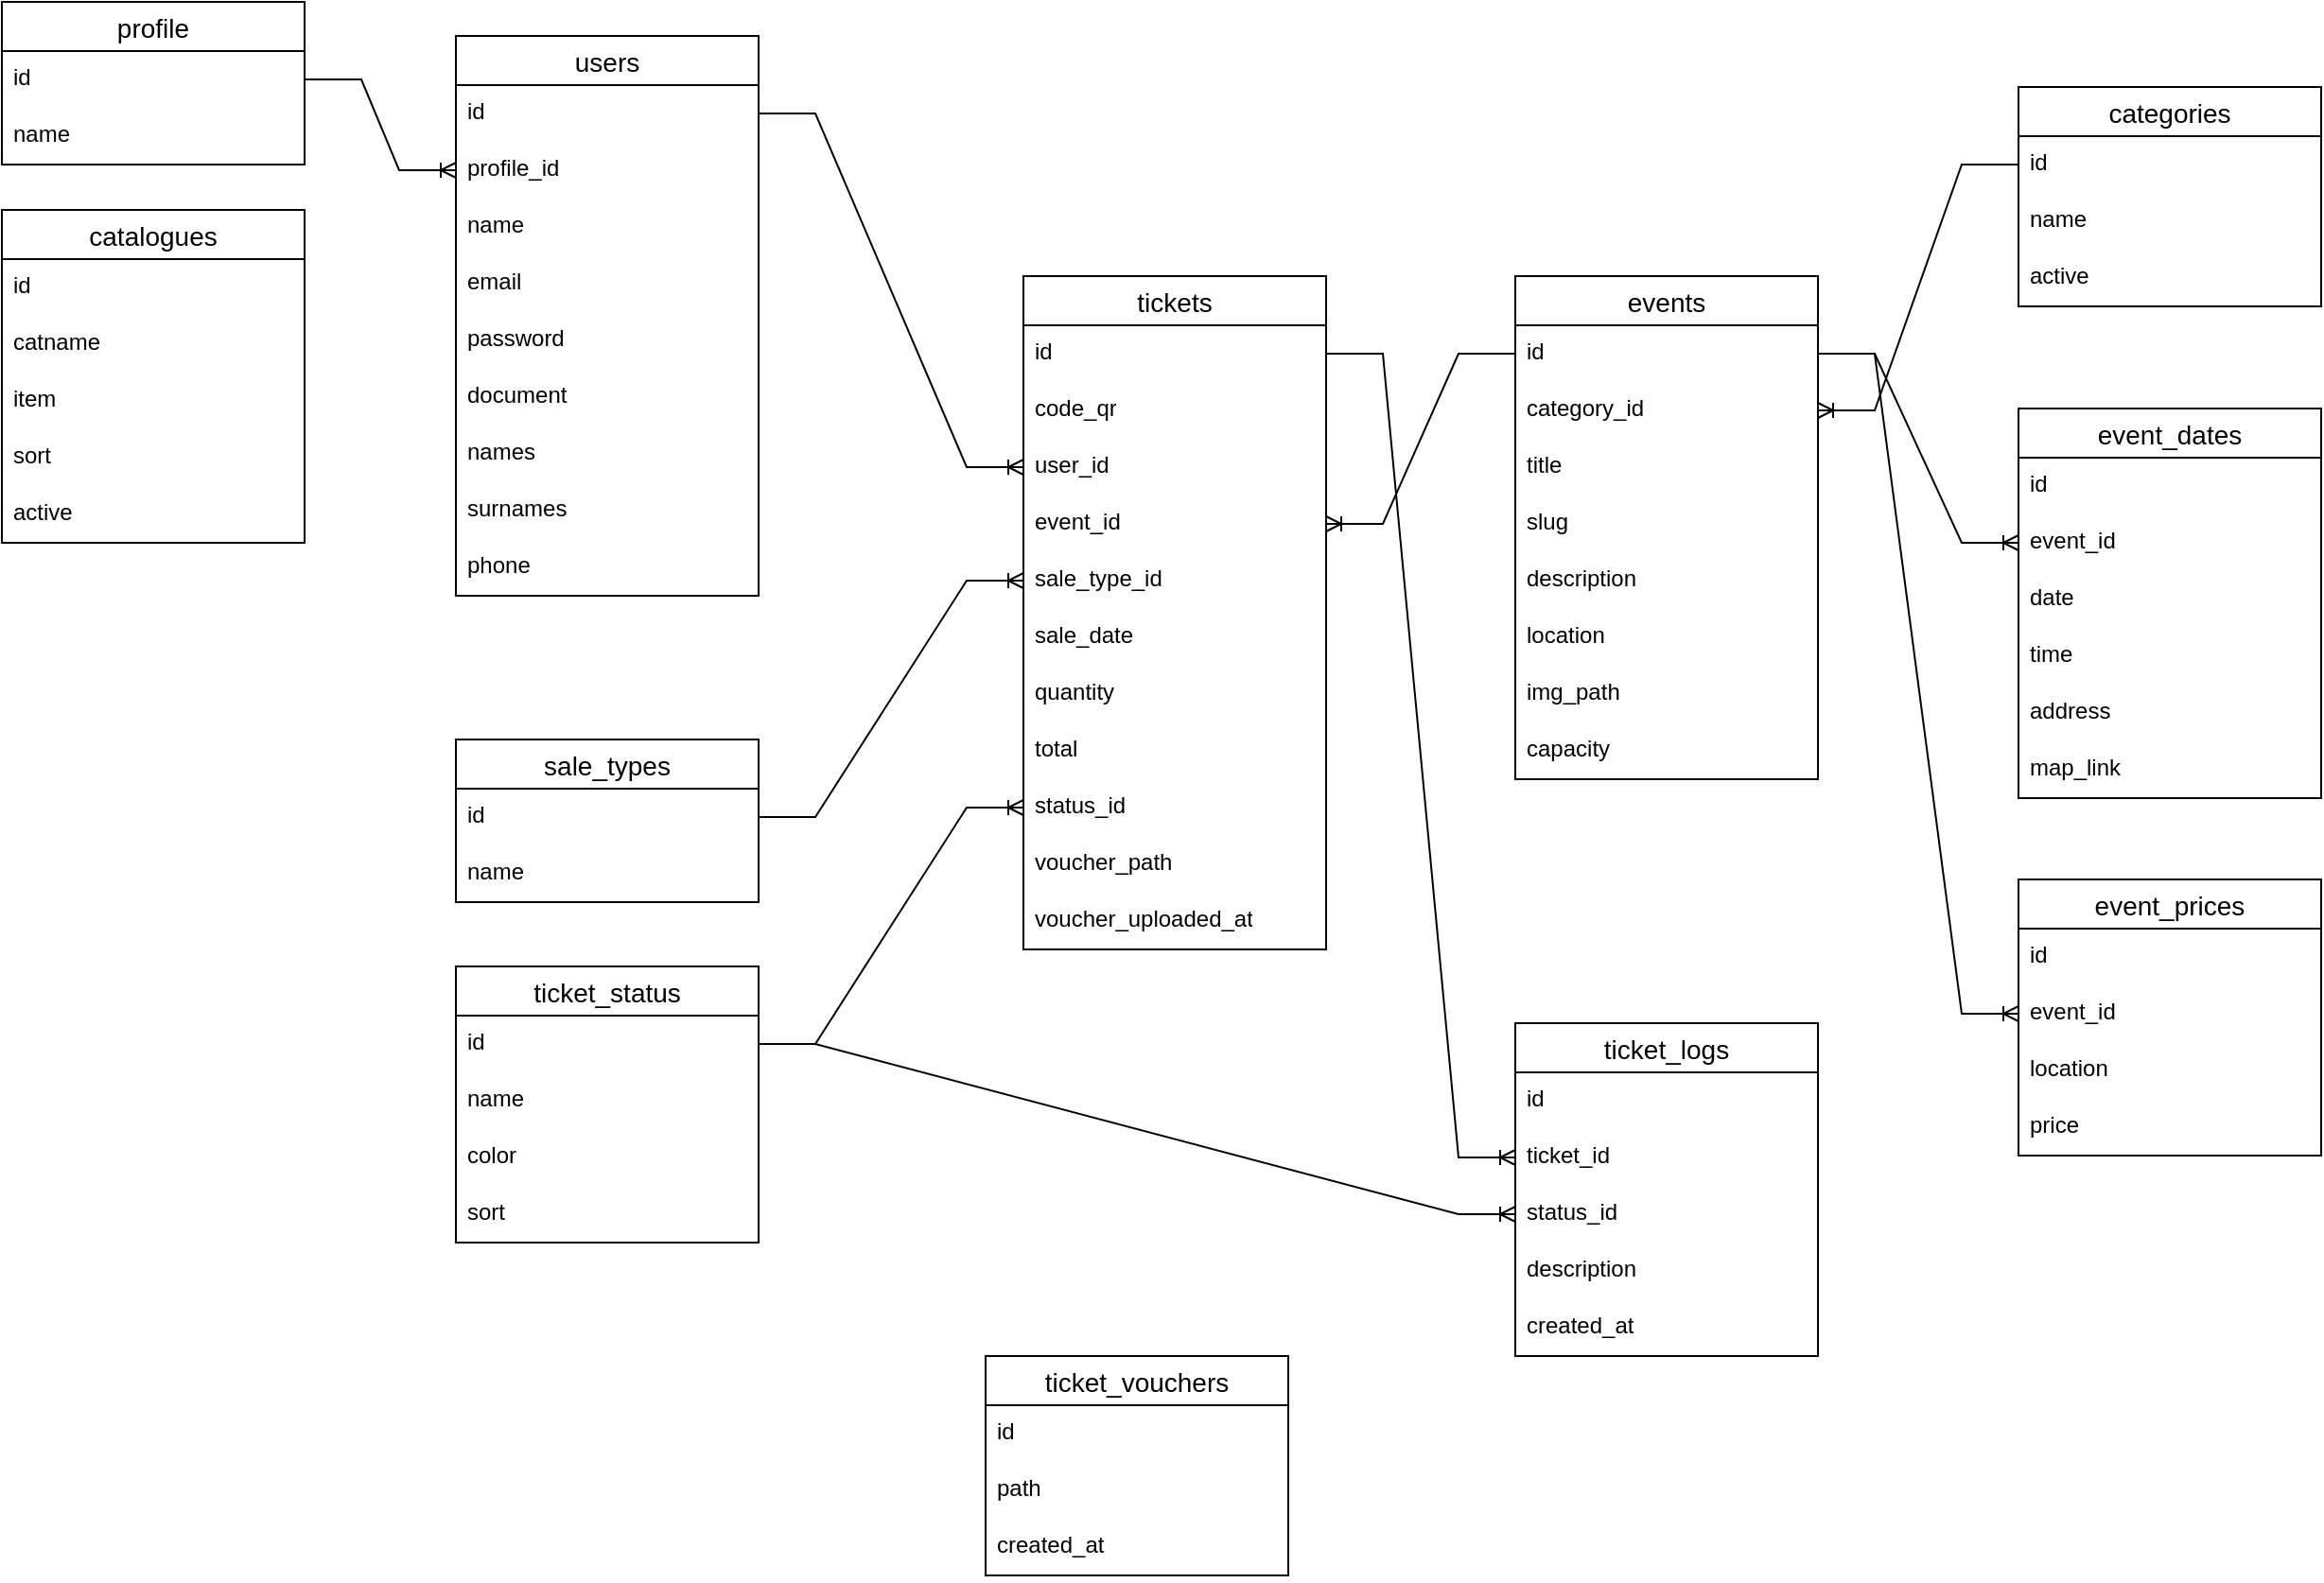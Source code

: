 <mxfile version="24.6.5" type="github">
  <diagram name="Página-1" id="-d7SD07cnn0HYnGidcAS">
    <mxGraphModel dx="2901" dy="818" grid="1" gridSize="10" guides="1" tooltips="1" connect="1" arrows="1" fold="1" page="1" pageScale="1" pageWidth="827" pageHeight="1169" math="0" shadow="0">
      <root>
        <mxCell id="0" />
        <mxCell id="1" parent="0" />
        <mxCell id="H8ktE2AJCCBWgExRrxpA-14" value="users" style="swimlane;fontStyle=0;childLayout=stackLayout;horizontal=1;startSize=26;horizontalStack=0;resizeParent=1;resizeParentMax=0;resizeLast=0;collapsible=1;marginBottom=0;align=center;fontSize=14;" parent="1" vertex="1">
          <mxGeometry x="-560" y="38" width="160" height="296" as="geometry" />
        </mxCell>
        <mxCell id="H8ktE2AJCCBWgExRrxpA-15" value="id" style="text;strokeColor=none;fillColor=none;spacingLeft=4;spacingRight=4;overflow=hidden;rotatable=0;points=[[0,0.5],[1,0.5]];portConstraint=eastwest;fontSize=12;whiteSpace=wrap;html=1;" parent="H8ktE2AJCCBWgExRrxpA-14" vertex="1">
          <mxGeometry y="26" width="160" height="30" as="geometry" />
        </mxCell>
        <mxCell id="zKqckRXuRE4h2Hn4GKFf-29" value="profile_id" style="text;strokeColor=none;fillColor=none;spacingLeft=4;spacingRight=4;overflow=hidden;rotatable=0;points=[[0,0.5],[1,0.5]];portConstraint=eastwest;fontSize=12;whiteSpace=wrap;html=1;" vertex="1" parent="H8ktE2AJCCBWgExRrxpA-14">
          <mxGeometry y="56" width="160" height="30" as="geometry" />
        </mxCell>
        <mxCell id="H8ktE2AJCCBWgExRrxpA-16" value="name" style="text;strokeColor=none;fillColor=none;spacingLeft=4;spacingRight=4;overflow=hidden;rotatable=0;points=[[0,0.5],[1,0.5]];portConstraint=eastwest;fontSize=12;whiteSpace=wrap;html=1;" parent="H8ktE2AJCCBWgExRrxpA-14" vertex="1">
          <mxGeometry y="86" width="160" height="30" as="geometry" />
        </mxCell>
        <mxCell id="H8ktE2AJCCBWgExRrxpA-17" value="email" style="text;strokeColor=none;fillColor=none;spacingLeft=4;spacingRight=4;overflow=hidden;rotatable=0;points=[[0,0.5],[1,0.5]];portConstraint=eastwest;fontSize=12;whiteSpace=wrap;html=1;" parent="H8ktE2AJCCBWgExRrxpA-14" vertex="1">
          <mxGeometry y="116" width="160" height="30" as="geometry" />
        </mxCell>
        <mxCell id="zKqckRXuRE4h2Hn4GKFf-28" value="password" style="text;strokeColor=none;fillColor=none;spacingLeft=4;spacingRight=4;overflow=hidden;rotatable=0;points=[[0,0.5],[1,0.5]];portConstraint=eastwest;fontSize=12;whiteSpace=wrap;html=1;" vertex="1" parent="H8ktE2AJCCBWgExRrxpA-14">
          <mxGeometry y="146" width="160" height="30" as="geometry" />
        </mxCell>
        <mxCell id="zKqckRXuRE4h2Hn4GKFf-26" value="document" style="text;strokeColor=none;fillColor=none;spacingLeft=4;spacingRight=4;overflow=hidden;rotatable=0;points=[[0,0.5],[1,0.5]];portConstraint=eastwest;fontSize=12;whiteSpace=wrap;html=1;" vertex="1" parent="H8ktE2AJCCBWgExRrxpA-14">
          <mxGeometry y="176" width="160" height="30" as="geometry" />
        </mxCell>
        <mxCell id="zKqckRXuRE4h2Hn4GKFf-24" value="names" style="text;strokeColor=none;fillColor=none;spacingLeft=4;spacingRight=4;overflow=hidden;rotatable=0;points=[[0,0.5],[1,0.5]];portConstraint=eastwest;fontSize=12;whiteSpace=wrap;html=1;" vertex="1" parent="H8ktE2AJCCBWgExRrxpA-14">
          <mxGeometry y="206" width="160" height="30" as="geometry" />
        </mxCell>
        <mxCell id="zKqckRXuRE4h2Hn4GKFf-25" value="surnames" style="text;strokeColor=none;fillColor=none;spacingLeft=4;spacingRight=4;overflow=hidden;rotatable=0;points=[[0,0.5],[1,0.5]];portConstraint=eastwest;fontSize=12;whiteSpace=wrap;html=1;" vertex="1" parent="H8ktE2AJCCBWgExRrxpA-14">
          <mxGeometry y="236" width="160" height="30" as="geometry" />
        </mxCell>
        <mxCell id="zKqckRXuRE4h2Hn4GKFf-27" value="phone" style="text;strokeColor=none;fillColor=none;spacingLeft=4;spacingRight=4;overflow=hidden;rotatable=0;points=[[0,0.5],[1,0.5]];portConstraint=eastwest;fontSize=12;whiteSpace=wrap;html=1;" vertex="1" parent="H8ktE2AJCCBWgExRrxpA-14">
          <mxGeometry y="266" width="160" height="30" as="geometry" />
        </mxCell>
        <mxCell id="H8ktE2AJCCBWgExRrxpA-18" value="profile" style="swimlane;fontStyle=0;childLayout=stackLayout;horizontal=1;startSize=26;horizontalStack=0;resizeParent=1;resizeParentMax=0;resizeLast=0;collapsible=1;marginBottom=0;align=center;fontSize=14;" parent="1" vertex="1">
          <mxGeometry x="-800" y="20" width="160" height="86" as="geometry" />
        </mxCell>
        <mxCell id="H8ktE2AJCCBWgExRrxpA-19" value="id" style="text;strokeColor=none;fillColor=none;spacingLeft=4;spacingRight=4;overflow=hidden;rotatable=0;points=[[0,0.5],[1,0.5]];portConstraint=eastwest;fontSize=12;whiteSpace=wrap;html=1;" parent="H8ktE2AJCCBWgExRrxpA-18" vertex="1">
          <mxGeometry y="26" width="160" height="30" as="geometry" />
        </mxCell>
        <mxCell id="zKqckRXuRE4h2Hn4GKFf-4" value="name" style="text;strokeColor=none;fillColor=none;spacingLeft=4;spacingRight=4;overflow=hidden;rotatable=0;points=[[0,0.5],[1,0.5]];portConstraint=eastwest;fontSize=12;whiteSpace=wrap;html=1;" vertex="1" parent="H8ktE2AJCCBWgExRrxpA-18">
          <mxGeometry y="56" width="160" height="30" as="geometry" />
        </mxCell>
        <mxCell id="H8ktE2AJCCBWgExRrxpA-22" value="events" style="swimlane;fontStyle=0;childLayout=stackLayout;horizontal=1;startSize=26;horizontalStack=0;resizeParent=1;resizeParentMax=0;resizeLast=0;collapsible=1;marginBottom=0;align=center;fontSize=14;" parent="1" vertex="1">
          <mxGeometry y="165" width="160" height="266" as="geometry" />
        </mxCell>
        <mxCell id="H8ktE2AJCCBWgExRrxpA-23" value="id" style="text;strokeColor=none;fillColor=none;spacingLeft=4;spacingRight=4;overflow=hidden;rotatable=0;points=[[0,0.5],[1,0.5]];portConstraint=eastwest;fontSize=12;whiteSpace=wrap;html=1;" parent="H8ktE2AJCCBWgExRrxpA-22" vertex="1">
          <mxGeometry y="26" width="160" height="30" as="geometry" />
        </mxCell>
        <mxCell id="H8ktE2AJCCBWgExRrxpA-30" value="category_id" style="text;strokeColor=none;fillColor=none;spacingLeft=4;spacingRight=4;overflow=hidden;rotatable=0;points=[[0,0.5],[1,0.5]];portConstraint=eastwest;fontSize=12;whiteSpace=wrap;html=1;" parent="H8ktE2AJCCBWgExRrxpA-22" vertex="1">
          <mxGeometry y="56" width="160" height="30" as="geometry" />
        </mxCell>
        <mxCell id="H8ktE2AJCCBWgExRrxpA-24" value="title" style="text;strokeColor=none;fillColor=none;spacingLeft=4;spacingRight=4;overflow=hidden;rotatable=0;points=[[0,0.5],[1,0.5]];portConstraint=eastwest;fontSize=12;whiteSpace=wrap;html=1;" parent="H8ktE2AJCCBWgExRrxpA-22" vertex="1">
          <mxGeometry y="86" width="160" height="30" as="geometry" />
        </mxCell>
        <mxCell id="H8ktE2AJCCBWgExRrxpA-25" value="slug" style="text;strokeColor=none;fillColor=none;spacingLeft=4;spacingRight=4;overflow=hidden;rotatable=0;points=[[0,0.5],[1,0.5]];portConstraint=eastwest;fontSize=12;whiteSpace=wrap;html=1;" parent="H8ktE2AJCCBWgExRrxpA-22" vertex="1">
          <mxGeometry y="116" width="160" height="30" as="geometry" />
        </mxCell>
        <mxCell id="H8ktE2AJCCBWgExRrxpA-27" value="description" style="text;strokeColor=none;fillColor=none;spacingLeft=4;spacingRight=4;overflow=hidden;rotatable=0;points=[[0,0.5],[1,0.5]];portConstraint=eastwest;fontSize=12;whiteSpace=wrap;html=1;" parent="H8ktE2AJCCBWgExRrxpA-22" vertex="1">
          <mxGeometry y="146" width="160" height="30" as="geometry" />
        </mxCell>
        <mxCell id="H8ktE2AJCCBWgExRrxpA-26" value="location" style="text;strokeColor=none;fillColor=none;spacingLeft=4;spacingRight=4;overflow=hidden;rotatable=0;points=[[0,0.5],[1,0.5]];portConstraint=eastwest;fontSize=12;whiteSpace=wrap;html=1;" parent="H8ktE2AJCCBWgExRrxpA-22" vertex="1">
          <mxGeometry y="176" width="160" height="30" as="geometry" />
        </mxCell>
        <mxCell id="H8ktE2AJCCBWgExRrxpA-28" value="img_path" style="text;strokeColor=none;fillColor=none;spacingLeft=4;spacingRight=4;overflow=hidden;rotatable=0;points=[[0,0.5],[1,0.5]];portConstraint=eastwest;fontSize=12;whiteSpace=wrap;html=1;" parent="H8ktE2AJCCBWgExRrxpA-22" vertex="1">
          <mxGeometry y="206" width="160" height="30" as="geometry" />
        </mxCell>
        <mxCell id="H8ktE2AJCCBWgExRrxpA-39" value="capacity" style="text;strokeColor=none;fillColor=none;spacingLeft=4;spacingRight=4;overflow=hidden;rotatable=0;points=[[0,0.5],[1,0.5]];portConstraint=eastwest;fontSize=12;whiteSpace=wrap;html=1;" parent="H8ktE2AJCCBWgExRrxpA-22" vertex="1">
          <mxGeometry y="236" width="160" height="30" as="geometry" />
        </mxCell>
        <mxCell id="H8ktE2AJCCBWgExRrxpA-31" value="tickets" style="swimlane;fontStyle=0;childLayout=stackLayout;horizontal=1;startSize=26;horizontalStack=0;resizeParent=1;resizeParentMax=0;resizeLast=0;collapsible=1;marginBottom=0;align=center;fontSize=14;" parent="1" vertex="1">
          <mxGeometry x="-260" y="165" width="160" height="356" as="geometry" />
        </mxCell>
        <mxCell id="H8ktE2AJCCBWgExRrxpA-32" value="id" style="text;strokeColor=none;fillColor=none;spacingLeft=4;spacingRight=4;overflow=hidden;rotatable=0;points=[[0,0.5],[1,0.5]];portConstraint=eastwest;fontSize=12;whiteSpace=wrap;html=1;" parent="H8ktE2AJCCBWgExRrxpA-31" vertex="1">
          <mxGeometry y="26" width="160" height="30" as="geometry" />
        </mxCell>
        <mxCell id="zKqckRXuRE4h2Hn4GKFf-15" value="code_qr" style="text;strokeColor=none;fillColor=none;spacingLeft=4;spacingRight=4;overflow=hidden;rotatable=0;points=[[0,0.5],[1,0.5]];portConstraint=eastwest;fontSize=12;whiteSpace=wrap;html=1;" vertex="1" parent="H8ktE2AJCCBWgExRrxpA-31">
          <mxGeometry y="56" width="160" height="30" as="geometry" />
        </mxCell>
        <mxCell id="H8ktE2AJCCBWgExRrxpA-33" value="user_id" style="text;strokeColor=none;fillColor=none;spacingLeft=4;spacingRight=4;overflow=hidden;rotatable=0;points=[[0,0.5],[1,0.5]];portConstraint=eastwest;fontSize=12;whiteSpace=wrap;html=1;" parent="H8ktE2AJCCBWgExRrxpA-31" vertex="1">
          <mxGeometry y="86" width="160" height="30" as="geometry" />
        </mxCell>
        <mxCell id="H8ktE2AJCCBWgExRrxpA-34" value="event_id" style="text;strokeColor=none;fillColor=none;spacingLeft=4;spacingRight=4;overflow=hidden;rotatable=0;points=[[0,0.5],[1,0.5]];portConstraint=eastwest;fontSize=12;whiteSpace=wrap;html=1;" parent="H8ktE2AJCCBWgExRrxpA-31" vertex="1">
          <mxGeometry y="116" width="160" height="30" as="geometry" />
        </mxCell>
        <mxCell id="zKqckRXuRE4h2Hn4GKFf-10" value="sale_type_id" style="text;strokeColor=none;fillColor=none;spacingLeft=4;spacingRight=4;overflow=hidden;rotatable=0;points=[[0,0.5],[1,0.5]];portConstraint=eastwest;fontSize=12;whiteSpace=wrap;html=1;" vertex="1" parent="H8ktE2AJCCBWgExRrxpA-31">
          <mxGeometry y="146" width="160" height="30" as="geometry" />
        </mxCell>
        <mxCell id="zKqckRXuRE4h2Hn4GKFf-12" value="sale_date" style="text;strokeColor=none;fillColor=none;spacingLeft=4;spacingRight=4;overflow=hidden;rotatable=0;points=[[0,0.5],[1,0.5]];portConstraint=eastwest;fontSize=12;whiteSpace=wrap;html=1;" vertex="1" parent="H8ktE2AJCCBWgExRrxpA-31">
          <mxGeometry y="176" width="160" height="30" as="geometry" />
        </mxCell>
        <mxCell id="zKqckRXuRE4h2Hn4GKFf-14" value="quantity" style="text;strokeColor=none;fillColor=none;spacingLeft=4;spacingRight=4;overflow=hidden;rotatable=0;points=[[0,0.5],[1,0.5]];portConstraint=eastwest;fontSize=12;whiteSpace=wrap;html=1;" vertex="1" parent="H8ktE2AJCCBWgExRrxpA-31">
          <mxGeometry y="206" width="160" height="30" as="geometry" />
        </mxCell>
        <mxCell id="zKqckRXuRE4h2Hn4GKFf-13" value="total" style="text;strokeColor=none;fillColor=none;spacingLeft=4;spacingRight=4;overflow=hidden;rotatable=0;points=[[0,0.5],[1,0.5]];portConstraint=eastwest;fontSize=12;whiteSpace=wrap;html=1;" vertex="1" parent="H8ktE2AJCCBWgExRrxpA-31">
          <mxGeometry y="236" width="160" height="30" as="geometry" />
        </mxCell>
        <mxCell id="zKqckRXuRE4h2Hn4GKFf-21" value="status_id" style="text;strokeColor=none;fillColor=none;spacingLeft=4;spacingRight=4;overflow=hidden;rotatable=0;points=[[0,0.5],[1,0.5]];portConstraint=eastwest;fontSize=12;whiteSpace=wrap;html=1;" vertex="1" parent="H8ktE2AJCCBWgExRrxpA-31">
          <mxGeometry y="266" width="160" height="30" as="geometry" />
        </mxCell>
        <mxCell id="zKqckRXuRE4h2Hn4GKFf-31" value="voucher_path" style="text;strokeColor=none;fillColor=none;spacingLeft=4;spacingRight=4;overflow=hidden;rotatable=0;points=[[0,0.5],[1,0.5]];portConstraint=eastwest;fontSize=12;whiteSpace=wrap;html=1;" vertex="1" parent="H8ktE2AJCCBWgExRrxpA-31">
          <mxGeometry y="296" width="160" height="30" as="geometry" />
        </mxCell>
        <mxCell id="zKqckRXuRE4h2Hn4GKFf-40" value="voucher_uploaded_at" style="text;strokeColor=none;fillColor=none;spacingLeft=4;spacingRight=4;overflow=hidden;rotatable=0;points=[[0,0.5],[1,0.5]];portConstraint=eastwest;fontSize=12;whiteSpace=wrap;html=1;" vertex="1" parent="H8ktE2AJCCBWgExRrxpA-31">
          <mxGeometry y="326" width="160" height="30" as="geometry" />
        </mxCell>
        <mxCell id="H8ktE2AJCCBWgExRrxpA-35" value="categories" style="swimlane;fontStyle=0;childLayout=stackLayout;horizontal=1;startSize=26;horizontalStack=0;resizeParent=1;resizeParentMax=0;resizeLast=0;collapsible=1;marginBottom=0;align=center;fontSize=14;" parent="1" vertex="1">
          <mxGeometry x="266" y="65" width="160" height="116" as="geometry" />
        </mxCell>
        <mxCell id="H8ktE2AJCCBWgExRrxpA-36" value="id" style="text;strokeColor=none;fillColor=none;spacingLeft=4;spacingRight=4;overflow=hidden;rotatable=0;points=[[0,0.5],[1,0.5]];portConstraint=eastwest;fontSize=12;whiteSpace=wrap;html=1;" parent="H8ktE2AJCCBWgExRrxpA-35" vertex="1">
          <mxGeometry y="26" width="160" height="30" as="geometry" />
        </mxCell>
        <mxCell id="H8ktE2AJCCBWgExRrxpA-37" value="name" style="text;strokeColor=none;fillColor=none;spacingLeft=4;spacingRight=4;overflow=hidden;rotatable=0;points=[[0,0.5],[1,0.5]];portConstraint=eastwest;fontSize=12;whiteSpace=wrap;html=1;" parent="H8ktE2AJCCBWgExRrxpA-35" vertex="1">
          <mxGeometry y="56" width="160" height="30" as="geometry" />
        </mxCell>
        <mxCell id="H8ktE2AJCCBWgExRrxpA-38" value="active" style="text;strokeColor=none;fillColor=none;spacingLeft=4;spacingRight=4;overflow=hidden;rotatable=0;points=[[0,0.5],[1,0.5]];portConstraint=eastwest;fontSize=12;whiteSpace=wrap;html=1;" parent="H8ktE2AJCCBWgExRrxpA-35" vertex="1">
          <mxGeometry y="86" width="160" height="30" as="geometry" />
        </mxCell>
        <mxCell id="H8ktE2AJCCBWgExRrxpA-40" value="event_dates" style="swimlane;fontStyle=0;childLayout=stackLayout;horizontal=1;startSize=26;horizontalStack=0;resizeParent=1;resizeParentMax=0;resizeLast=0;collapsible=1;marginBottom=0;align=center;fontSize=14;" parent="1" vertex="1">
          <mxGeometry x="266" y="235" width="160" height="206" as="geometry" />
        </mxCell>
        <mxCell id="H8ktE2AJCCBWgExRrxpA-41" value="id" style="text;strokeColor=none;fillColor=none;spacingLeft=4;spacingRight=4;overflow=hidden;rotatable=0;points=[[0,0.5],[1,0.5]];portConstraint=eastwest;fontSize=12;whiteSpace=wrap;html=1;" parent="H8ktE2AJCCBWgExRrxpA-40" vertex="1">
          <mxGeometry y="26" width="160" height="30" as="geometry" />
        </mxCell>
        <mxCell id="H8ktE2AJCCBWgExRrxpA-44" value="event_id" style="text;strokeColor=none;fillColor=none;spacingLeft=4;spacingRight=4;overflow=hidden;rotatable=0;points=[[0,0.5],[1,0.5]];portConstraint=eastwest;fontSize=12;whiteSpace=wrap;html=1;" parent="H8ktE2AJCCBWgExRrxpA-40" vertex="1">
          <mxGeometry y="56" width="160" height="30" as="geometry" />
        </mxCell>
        <mxCell id="H8ktE2AJCCBWgExRrxpA-42" value="date" style="text;strokeColor=none;fillColor=none;spacingLeft=4;spacingRight=4;overflow=hidden;rotatable=0;points=[[0,0.5],[1,0.5]];portConstraint=eastwest;fontSize=12;whiteSpace=wrap;html=1;" parent="H8ktE2AJCCBWgExRrxpA-40" vertex="1">
          <mxGeometry y="86" width="160" height="30" as="geometry" />
        </mxCell>
        <mxCell id="H8ktE2AJCCBWgExRrxpA-46" value="time" style="text;strokeColor=none;fillColor=none;spacingLeft=4;spacingRight=4;overflow=hidden;rotatable=0;points=[[0,0.5],[1,0.5]];portConstraint=eastwest;fontSize=12;whiteSpace=wrap;html=1;" parent="H8ktE2AJCCBWgExRrxpA-40" vertex="1">
          <mxGeometry y="116" width="160" height="30" as="geometry" />
        </mxCell>
        <mxCell id="H8ktE2AJCCBWgExRrxpA-43" value="address" style="text;strokeColor=none;fillColor=none;spacingLeft=4;spacingRight=4;overflow=hidden;rotatable=0;points=[[0,0.5],[1,0.5]];portConstraint=eastwest;fontSize=12;whiteSpace=wrap;html=1;" parent="H8ktE2AJCCBWgExRrxpA-40" vertex="1">
          <mxGeometry y="146" width="160" height="30" as="geometry" />
        </mxCell>
        <mxCell id="H8ktE2AJCCBWgExRrxpA-47" value="map_link" style="text;strokeColor=none;fillColor=none;spacingLeft=4;spacingRight=4;overflow=hidden;rotatable=0;points=[[0,0.5],[1,0.5]];portConstraint=eastwest;fontSize=12;whiteSpace=wrap;html=1;" parent="H8ktE2AJCCBWgExRrxpA-40" vertex="1">
          <mxGeometry y="176" width="160" height="30" as="geometry" />
        </mxCell>
        <mxCell id="H8ktE2AJCCBWgExRrxpA-45" value="" style="edgeStyle=entityRelationEdgeStyle;fontSize=12;html=1;endArrow=ERoneToMany;rounded=0;" parent="1" source="H8ktE2AJCCBWgExRrxpA-23" target="H8ktE2AJCCBWgExRrxpA-44" edge="1">
          <mxGeometry width="100" height="100" relative="1" as="geometry">
            <mxPoint x="76" y="495" as="sourcePoint" />
            <mxPoint x="176" y="395" as="targetPoint" />
          </mxGeometry>
        </mxCell>
        <mxCell id="H8ktE2AJCCBWgExRrxpA-49" value="" style="edgeStyle=entityRelationEdgeStyle;fontSize=12;html=1;endArrow=ERoneToMany;rounded=0;" parent="1" source="H8ktE2AJCCBWgExRrxpA-36" target="H8ktE2AJCCBWgExRrxpA-30" edge="1">
          <mxGeometry width="100" height="100" relative="1" as="geometry">
            <mxPoint x="76" y="495" as="sourcePoint" />
            <mxPoint x="176" y="395" as="targetPoint" />
          </mxGeometry>
        </mxCell>
        <mxCell id="H8ktE2AJCCBWgExRrxpA-50" value="event_prices" style="swimlane;fontStyle=0;childLayout=stackLayout;horizontal=1;startSize=26;horizontalStack=0;resizeParent=1;resizeParentMax=0;resizeLast=0;collapsible=1;marginBottom=0;align=center;fontSize=14;" parent="1" vertex="1">
          <mxGeometry x="266" y="484" width="160" height="146" as="geometry" />
        </mxCell>
        <mxCell id="H8ktE2AJCCBWgExRrxpA-51" value="id" style="text;strokeColor=none;fillColor=none;spacingLeft=4;spacingRight=4;overflow=hidden;rotatable=0;points=[[0,0.5],[1,0.5]];portConstraint=eastwest;fontSize=12;whiteSpace=wrap;html=1;" parent="H8ktE2AJCCBWgExRrxpA-50" vertex="1">
          <mxGeometry y="26" width="160" height="30" as="geometry" />
        </mxCell>
        <mxCell id="H8ktE2AJCCBWgExRrxpA-52" value="event_id" style="text;strokeColor=none;fillColor=none;spacingLeft=4;spacingRight=4;overflow=hidden;rotatable=0;points=[[0,0.5],[1,0.5]];portConstraint=eastwest;fontSize=12;whiteSpace=wrap;html=1;" parent="H8ktE2AJCCBWgExRrxpA-50" vertex="1">
          <mxGeometry y="56" width="160" height="30" as="geometry" />
        </mxCell>
        <mxCell id="H8ktE2AJCCBWgExRrxpA-53" value="location" style="text;strokeColor=none;fillColor=none;spacingLeft=4;spacingRight=4;overflow=hidden;rotatable=0;points=[[0,0.5],[1,0.5]];portConstraint=eastwest;fontSize=12;whiteSpace=wrap;html=1;" parent="H8ktE2AJCCBWgExRrxpA-50" vertex="1">
          <mxGeometry y="86" width="160" height="30" as="geometry" />
        </mxCell>
        <mxCell id="H8ktE2AJCCBWgExRrxpA-54" value="price" style="text;strokeColor=none;fillColor=none;spacingLeft=4;spacingRight=4;overflow=hidden;rotatable=0;points=[[0,0.5],[1,0.5]];portConstraint=eastwest;fontSize=12;whiteSpace=wrap;html=1;" parent="H8ktE2AJCCBWgExRrxpA-50" vertex="1">
          <mxGeometry y="116" width="160" height="30" as="geometry" />
        </mxCell>
        <mxCell id="H8ktE2AJCCBWgExRrxpA-55" value="" style="edgeStyle=entityRelationEdgeStyle;fontSize=12;html=1;endArrow=ERoneToMany;rounded=0;" parent="1" source="H8ktE2AJCCBWgExRrxpA-23" target="H8ktE2AJCCBWgExRrxpA-52" edge="1">
          <mxGeometry width="100" height="100" relative="1" as="geometry">
            <mxPoint x="76" y="495" as="sourcePoint" />
            <mxPoint x="176" y="395" as="targetPoint" />
          </mxGeometry>
        </mxCell>
        <mxCell id="0xifKR_otHmbRk7-KrNj-1" value="catalogues" style="swimlane;fontStyle=0;childLayout=stackLayout;horizontal=1;startSize=26;horizontalStack=0;resizeParent=1;resizeParentMax=0;resizeLast=0;collapsible=1;marginBottom=0;align=center;fontSize=14;" parent="1" vertex="1">
          <mxGeometry x="-800" y="130" width="160" height="176" as="geometry" />
        </mxCell>
        <mxCell id="0xifKR_otHmbRk7-KrNj-2" value="id" style="text;strokeColor=none;fillColor=none;spacingLeft=4;spacingRight=4;overflow=hidden;rotatable=0;points=[[0,0.5],[1,0.5]];portConstraint=eastwest;fontSize=12;whiteSpace=wrap;html=1;" parent="0xifKR_otHmbRk7-KrNj-1" vertex="1">
          <mxGeometry y="26" width="160" height="30" as="geometry" />
        </mxCell>
        <mxCell id="0xifKR_otHmbRk7-KrNj-3" value="catname" style="text;strokeColor=none;fillColor=none;spacingLeft=4;spacingRight=4;overflow=hidden;rotatable=0;points=[[0,0.5],[1,0.5]];portConstraint=eastwest;fontSize=12;whiteSpace=wrap;html=1;" parent="0xifKR_otHmbRk7-KrNj-1" vertex="1">
          <mxGeometry y="56" width="160" height="30" as="geometry" />
        </mxCell>
        <mxCell id="0xifKR_otHmbRk7-KrNj-4" value="item" style="text;strokeColor=none;fillColor=none;spacingLeft=4;spacingRight=4;overflow=hidden;rotatable=0;points=[[0,0.5],[1,0.5]];portConstraint=eastwest;fontSize=12;whiteSpace=wrap;html=1;" parent="0xifKR_otHmbRk7-KrNj-1" vertex="1">
          <mxGeometry y="86" width="160" height="30" as="geometry" />
        </mxCell>
        <mxCell id="0xifKR_otHmbRk7-KrNj-6" value="sort" style="text;strokeColor=none;fillColor=none;spacingLeft=4;spacingRight=4;overflow=hidden;rotatable=0;points=[[0,0.5],[1,0.5]];portConstraint=eastwest;fontSize=12;whiteSpace=wrap;html=1;" parent="0xifKR_otHmbRk7-KrNj-1" vertex="1">
          <mxGeometry y="116" width="160" height="30" as="geometry" />
        </mxCell>
        <mxCell id="0xifKR_otHmbRk7-KrNj-7" value="active" style="text;strokeColor=none;fillColor=none;spacingLeft=4;spacingRight=4;overflow=hidden;rotatable=0;points=[[0,0.5],[1,0.5]];portConstraint=eastwest;fontSize=12;whiteSpace=wrap;html=1;" parent="0xifKR_otHmbRk7-KrNj-1" vertex="1">
          <mxGeometry y="146" width="160" height="30" as="geometry" />
        </mxCell>
        <mxCell id="zKqckRXuRE4h2Hn4GKFf-1" value="" style="edgeStyle=entityRelationEdgeStyle;fontSize=12;html=1;endArrow=ERoneToMany;rounded=0;entryX=1;entryY=0.5;entryDx=0;entryDy=0;" edge="1" parent="1" source="H8ktE2AJCCBWgExRrxpA-23" target="H8ktE2AJCCBWgExRrxpA-34">
          <mxGeometry width="100" height="100" relative="1" as="geometry">
            <mxPoint x="50" y="416" as="sourcePoint" />
            <mxPoint x="80" y="320" as="targetPoint" />
            <Array as="points">
              <mxPoint x="-180" y="456" />
            </Array>
          </mxGeometry>
        </mxCell>
        <mxCell id="zKqckRXuRE4h2Hn4GKFf-2" value="" style="edgeStyle=entityRelationEdgeStyle;fontSize=12;html=1;endArrow=ERoneToMany;rounded=0;" edge="1" parent="1" source="H8ktE2AJCCBWgExRrxpA-15" target="H8ktE2AJCCBWgExRrxpA-33">
          <mxGeometry width="100" height="100" relative="1" as="geometry">
            <mxPoint x="-380" y="516" as="sourcePoint" />
            <mxPoint x="-280" y="416" as="targetPoint" />
          </mxGeometry>
        </mxCell>
        <mxCell id="zKqckRXuRE4h2Hn4GKFf-6" value="sale_types" style="swimlane;fontStyle=0;childLayout=stackLayout;horizontal=1;startSize=26;horizontalStack=0;resizeParent=1;resizeParentMax=0;resizeLast=0;collapsible=1;marginBottom=0;align=center;fontSize=14;" vertex="1" parent="1">
          <mxGeometry x="-560" y="410" width="160" height="86" as="geometry" />
        </mxCell>
        <mxCell id="zKqckRXuRE4h2Hn4GKFf-7" value="id" style="text;strokeColor=none;fillColor=none;spacingLeft=4;spacingRight=4;overflow=hidden;rotatable=0;points=[[0,0.5],[1,0.5]];portConstraint=eastwest;fontSize=12;whiteSpace=wrap;html=1;" vertex="1" parent="zKqckRXuRE4h2Hn4GKFf-6">
          <mxGeometry y="26" width="160" height="30" as="geometry" />
        </mxCell>
        <mxCell id="zKqckRXuRE4h2Hn4GKFf-8" value="name" style="text;strokeColor=none;fillColor=none;spacingLeft=4;spacingRight=4;overflow=hidden;rotatable=0;points=[[0,0.5],[1,0.5]];portConstraint=eastwest;fontSize=12;whiteSpace=wrap;html=1;" vertex="1" parent="zKqckRXuRE4h2Hn4GKFf-6">
          <mxGeometry y="56" width="160" height="30" as="geometry" />
        </mxCell>
        <mxCell id="zKqckRXuRE4h2Hn4GKFf-16" value="ticket_status" style="swimlane;fontStyle=0;childLayout=stackLayout;horizontal=1;startSize=26;horizontalStack=0;resizeParent=1;resizeParentMax=0;resizeLast=0;collapsible=1;marginBottom=0;align=center;fontSize=14;" vertex="1" parent="1">
          <mxGeometry x="-560" y="530" width="160" height="146" as="geometry" />
        </mxCell>
        <mxCell id="zKqckRXuRE4h2Hn4GKFf-17" value="id" style="text;strokeColor=none;fillColor=none;spacingLeft=4;spacingRight=4;overflow=hidden;rotatable=0;points=[[0,0.5],[1,0.5]];portConstraint=eastwest;fontSize=12;whiteSpace=wrap;html=1;" vertex="1" parent="zKqckRXuRE4h2Hn4GKFf-16">
          <mxGeometry y="26" width="160" height="30" as="geometry" />
        </mxCell>
        <mxCell id="zKqckRXuRE4h2Hn4GKFf-18" value="name" style="text;strokeColor=none;fillColor=none;spacingLeft=4;spacingRight=4;overflow=hidden;rotatable=0;points=[[0,0.5],[1,0.5]];portConstraint=eastwest;fontSize=12;whiteSpace=wrap;html=1;" vertex="1" parent="zKqckRXuRE4h2Hn4GKFf-16">
          <mxGeometry y="56" width="160" height="30" as="geometry" />
        </mxCell>
        <mxCell id="zKqckRXuRE4h2Hn4GKFf-22" value="color" style="text;strokeColor=none;fillColor=none;spacingLeft=4;spacingRight=4;overflow=hidden;rotatable=0;points=[[0,0.5],[1,0.5]];portConstraint=eastwest;fontSize=12;whiteSpace=wrap;html=1;" vertex="1" parent="zKqckRXuRE4h2Hn4GKFf-16">
          <mxGeometry y="86" width="160" height="30" as="geometry" />
        </mxCell>
        <mxCell id="zKqckRXuRE4h2Hn4GKFf-19" value="sort" style="text;strokeColor=none;fillColor=none;spacingLeft=4;spacingRight=4;overflow=hidden;rotatable=0;points=[[0,0.5],[1,0.5]];portConstraint=eastwest;fontSize=12;whiteSpace=wrap;html=1;" vertex="1" parent="zKqckRXuRE4h2Hn4GKFf-16">
          <mxGeometry y="116" width="160" height="30" as="geometry" />
        </mxCell>
        <mxCell id="zKqckRXuRE4h2Hn4GKFf-20" value="" style="edgeStyle=entityRelationEdgeStyle;fontSize=12;html=1;endArrow=ERoneToMany;rounded=0;" edge="1" parent="1" source="zKqckRXuRE4h2Hn4GKFf-17" target="zKqckRXuRE4h2Hn4GKFf-21">
          <mxGeometry width="100" height="100" relative="1" as="geometry">
            <mxPoint x="-50" y="360" as="sourcePoint" />
            <mxPoint x="-20" y="270" as="targetPoint" />
          </mxGeometry>
        </mxCell>
        <mxCell id="zKqckRXuRE4h2Hn4GKFf-23" value="" style="edgeStyle=entityRelationEdgeStyle;fontSize=12;html=1;endArrow=ERoneToMany;rounded=0;" edge="1" parent="1" source="zKqckRXuRE4h2Hn4GKFf-7" target="zKqckRXuRE4h2Hn4GKFf-10">
          <mxGeometry width="100" height="100" relative="1" as="geometry">
            <mxPoint x="-140" y="430" as="sourcePoint" />
            <mxPoint x="-40" y="330" as="targetPoint" />
          </mxGeometry>
        </mxCell>
        <mxCell id="zKqckRXuRE4h2Hn4GKFf-30" value="" style="edgeStyle=entityRelationEdgeStyle;fontSize=12;html=1;endArrow=ERoneToMany;rounded=0;" edge="1" parent="1" source="H8ktE2AJCCBWgExRrxpA-19" target="zKqckRXuRE4h2Hn4GKFf-29">
          <mxGeometry width="100" height="100" relative="1" as="geometry">
            <mxPoint x="-670" y="240" as="sourcePoint" />
            <mxPoint x="-40" y="130" as="targetPoint" />
          </mxGeometry>
        </mxCell>
        <mxCell id="zKqckRXuRE4h2Hn4GKFf-32" value="ticket_logs" style="swimlane;fontStyle=0;childLayout=stackLayout;horizontal=1;startSize=26;horizontalStack=0;resizeParent=1;resizeParentMax=0;resizeLast=0;collapsible=1;marginBottom=0;align=center;fontSize=14;" vertex="1" parent="1">
          <mxGeometry y="560" width="160" height="176" as="geometry" />
        </mxCell>
        <mxCell id="zKqckRXuRE4h2Hn4GKFf-33" value="id" style="text;strokeColor=none;fillColor=none;spacingLeft=4;spacingRight=4;overflow=hidden;rotatable=0;points=[[0,0.5],[1,0.5]];portConstraint=eastwest;fontSize=12;whiteSpace=wrap;html=1;" vertex="1" parent="zKqckRXuRE4h2Hn4GKFf-32">
          <mxGeometry y="26" width="160" height="30" as="geometry" />
        </mxCell>
        <mxCell id="zKqckRXuRE4h2Hn4GKFf-34" value="ticket_id" style="text;strokeColor=none;fillColor=none;spacingLeft=4;spacingRight=4;overflow=hidden;rotatable=0;points=[[0,0.5],[1,0.5]];portConstraint=eastwest;fontSize=12;whiteSpace=wrap;html=1;" vertex="1" parent="zKqckRXuRE4h2Hn4GKFf-32">
          <mxGeometry y="56" width="160" height="30" as="geometry" />
        </mxCell>
        <mxCell id="zKqckRXuRE4h2Hn4GKFf-35" value="status_id" style="text;strokeColor=none;fillColor=none;spacingLeft=4;spacingRight=4;overflow=hidden;rotatable=0;points=[[0,0.5],[1,0.5]];portConstraint=eastwest;fontSize=12;whiteSpace=wrap;html=1;" vertex="1" parent="zKqckRXuRE4h2Hn4GKFf-32">
          <mxGeometry y="86" width="160" height="30" as="geometry" />
        </mxCell>
        <mxCell id="zKqckRXuRE4h2Hn4GKFf-36" value="description" style="text;strokeColor=none;fillColor=none;spacingLeft=4;spacingRight=4;overflow=hidden;rotatable=0;points=[[0,0.5],[1,0.5]];portConstraint=eastwest;fontSize=12;whiteSpace=wrap;html=1;" vertex="1" parent="zKqckRXuRE4h2Hn4GKFf-32">
          <mxGeometry y="116" width="160" height="30" as="geometry" />
        </mxCell>
        <mxCell id="zKqckRXuRE4h2Hn4GKFf-39" value="created_at" style="text;strokeColor=none;fillColor=none;spacingLeft=4;spacingRight=4;overflow=hidden;rotatable=0;points=[[0,0.5],[1,0.5]];portConstraint=eastwest;fontSize=12;whiteSpace=wrap;html=1;" vertex="1" parent="zKqckRXuRE4h2Hn4GKFf-32">
          <mxGeometry y="146" width="160" height="30" as="geometry" />
        </mxCell>
        <mxCell id="zKqckRXuRE4h2Hn4GKFf-37" value="" style="edgeStyle=entityRelationEdgeStyle;fontSize=12;html=1;endArrow=ERoneToMany;rounded=0;" edge="1" parent="1" source="H8ktE2AJCCBWgExRrxpA-32" target="zKqckRXuRE4h2Hn4GKFf-34">
          <mxGeometry width="100" height="100" relative="1" as="geometry">
            <mxPoint x="-160" y="653" as="sourcePoint" />
            <mxPoint x="-60" y="553" as="targetPoint" />
          </mxGeometry>
        </mxCell>
        <mxCell id="zKqckRXuRE4h2Hn4GKFf-38" value="" style="edgeStyle=entityRelationEdgeStyle;fontSize=12;html=1;endArrow=ERoneToMany;rounded=0;" edge="1" parent="1" source="zKqckRXuRE4h2Hn4GKFf-17" target="zKqckRXuRE4h2Hn4GKFf-35">
          <mxGeometry width="100" height="100" relative="1" as="geometry">
            <mxPoint x="-290" y="650" as="sourcePoint" />
            <mxPoint x="-190" y="550" as="targetPoint" />
          </mxGeometry>
        </mxCell>
        <mxCell id="zKqckRXuRE4h2Hn4GKFf-41" value="ticket_vouchers" style="swimlane;fontStyle=0;childLayout=stackLayout;horizontal=1;startSize=26;horizontalStack=0;resizeParent=1;resizeParentMax=0;resizeLast=0;collapsible=1;marginBottom=0;align=center;fontSize=14;" vertex="1" parent="1">
          <mxGeometry x="-280" y="736" width="160" height="116" as="geometry" />
        </mxCell>
        <mxCell id="zKqckRXuRE4h2Hn4GKFf-42" value="id" style="text;strokeColor=none;fillColor=none;spacingLeft=4;spacingRight=4;overflow=hidden;rotatable=0;points=[[0,0.5],[1,0.5]];portConstraint=eastwest;fontSize=12;whiteSpace=wrap;html=1;" vertex="1" parent="zKqckRXuRE4h2Hn4GKFf-41">
          <mxGeometry y="26" width="160" height="30" as="geometry" />
        </mxCell>
        <mxCell id="zKqckRXuRE4h2Hn4GKFf-43" value="path" style="text;strokeColor=none;fillColor=none;spacingLeft=4;spacingRight=4;overflow=hidden;rotatable=0;points=[[0,0.5],[1,0.5]];portConstraint=eastwest;fontSize=12;whiteSpace=wrap;html=1;" vertex="1" parent="zKqckRXuRE4h2Hn4GKFf-41">
          <mxGeometry y="56" width="160" height="30" as="geometry" />
        </mxCell>
        <mxCell id="zKqckRXuRE4h2Hn4GKFf-44" value="created_at" style="text;strokeColor=none;fillColor=none;spacingLeft=4;spacingRight=4;overflow=hidden;rotatable=0;points=[[0,0.5],[1,0.5]];portConstraint=eastwest;fontSize=12;whiteSpace=wrap;html=1;" vertex="1" parent="zKqckRXuRE4h2Hn4GKFf-41">
          <mxGeometry y="86" width="160" height="30" as="geometry" />
        </mxCell>
      </root>
    </mxGraphModel>
  </diagram>
</mxfile>
